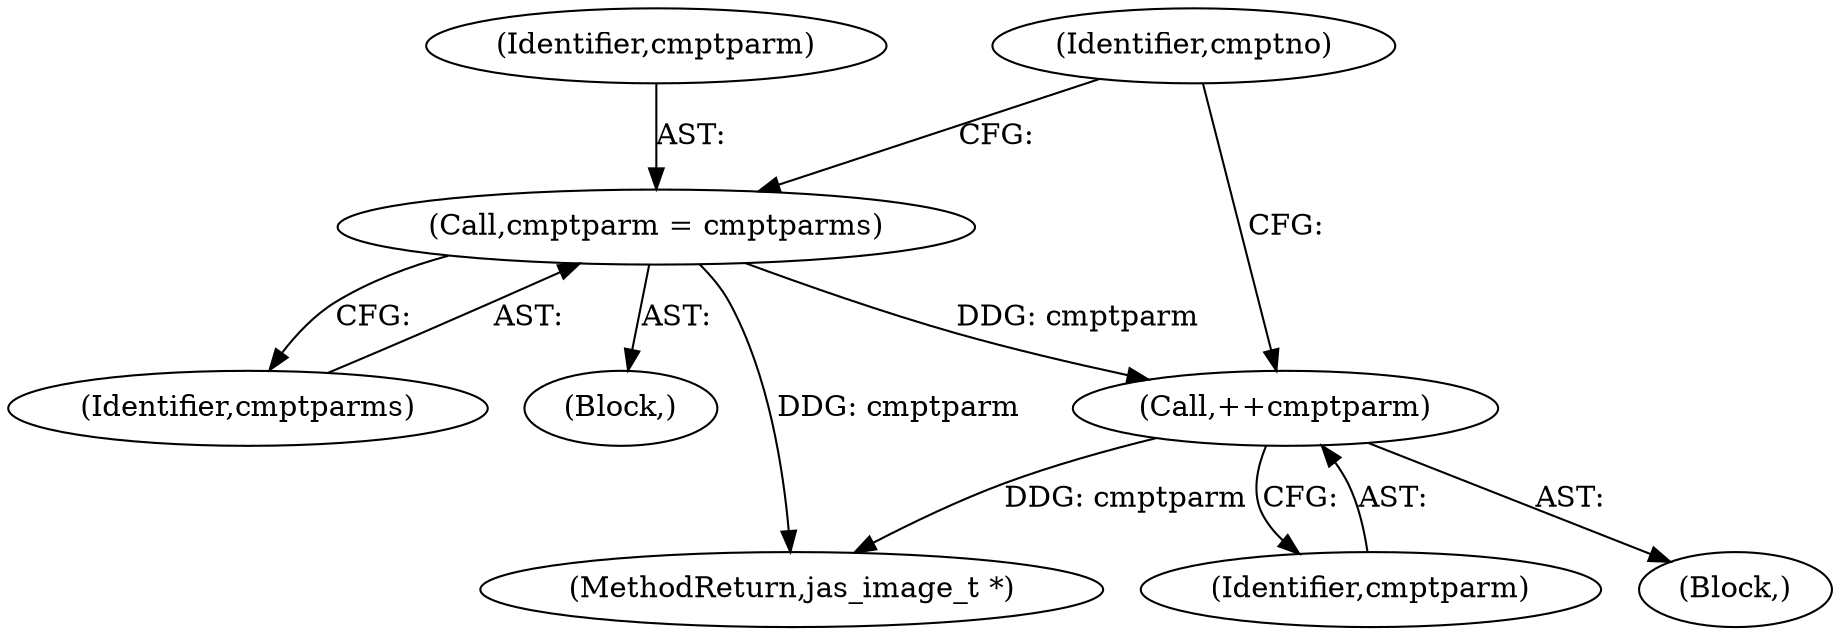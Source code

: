 digraph "0_jasper_5d66894d2313e3f3469f19066e149e08ff076698_0@pointer" {
"1000292" [label="(Call,++cmptparm)"];
"1000283" [label="(Call,cmptparm = cmptparms)"];
"1000285" [label="(Identifier,cmptparms)"];
"1000284" [label="(Identifier,cmptparm)"];
"1000287" [label="(Identifier,cmptno)"];
"1000289" [label="(Block,)"];
"1000283" [label="(Call,cmptparm = cmptparms)"];
"1000279" [label="(Block,)"];
"1000292" [label="(Call,++cmptparm)"];
"1000406" [label="(MethodReturn,jas_image_t *)"];
"1000293" [label="(Identifier,cmptparm)"];
"1000292" -> "1000289"  [label="AST: "];
"1000292" -> "1000293"  [label="CFG: "];
"1000293" -> "1000292"  [label="AST: "];
"1000287" -> "1000292"  [label="CFG: "];
"1000292" -> "1000406"  [label="DDG: cmptparm"];
"1000283" -> "1000292"  [label="DDG: cmptparm"];
"1000283" -> "1000279"  [label="AST: "];
"1000283" -> "1000285"  [label="CFG: "];
"1000284" -> "1000283"  [label="AST: "];
"1000285" -> "1000283"  [label="AST: "];
"1000287" -> "1000283"  [label="CFG: "];
"1000283" -> "1000406"  [label="DDG: cmptparm"];
}
